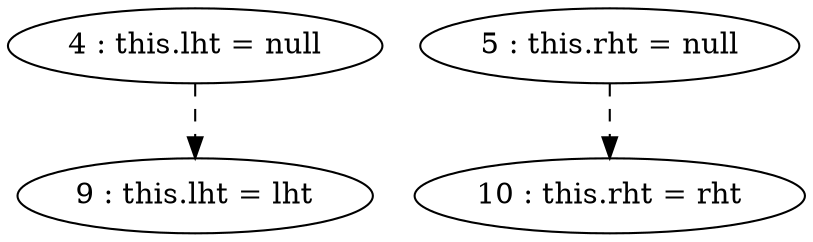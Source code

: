 digraph G {
"4 : this.lht = null"
"4 : this.lht = null" -> "9 : this.lht = lht" [style=dashed]
"5 : this.rht = null"
"5 : this.rht = null" -> "10 : this.rht = rht" [style=dashed]
"9 : this.lht = lht"
"10 : this.rht = rht"
}